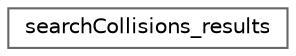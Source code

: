 digraph "类继承关系图"
{
 // LATEX_PDF_SIZE
  bgcolor="transparent";
  edge [fontname=Helvetica,fontsize=10,labelfontname=Helvetica,labelfontsize=10];
  node [fontname=Helvetica,fontsize=10,shape=box,height=0.2,width=0.4];
  rankdir="LR";
  Node0 [id="Node000000",label="searchCollisions_results",height=0.2,width=0.4,color="grey40", fillcolor="white", style="filled",URL="$structsearch_collisions__results.html",tooltip=" "];
}
